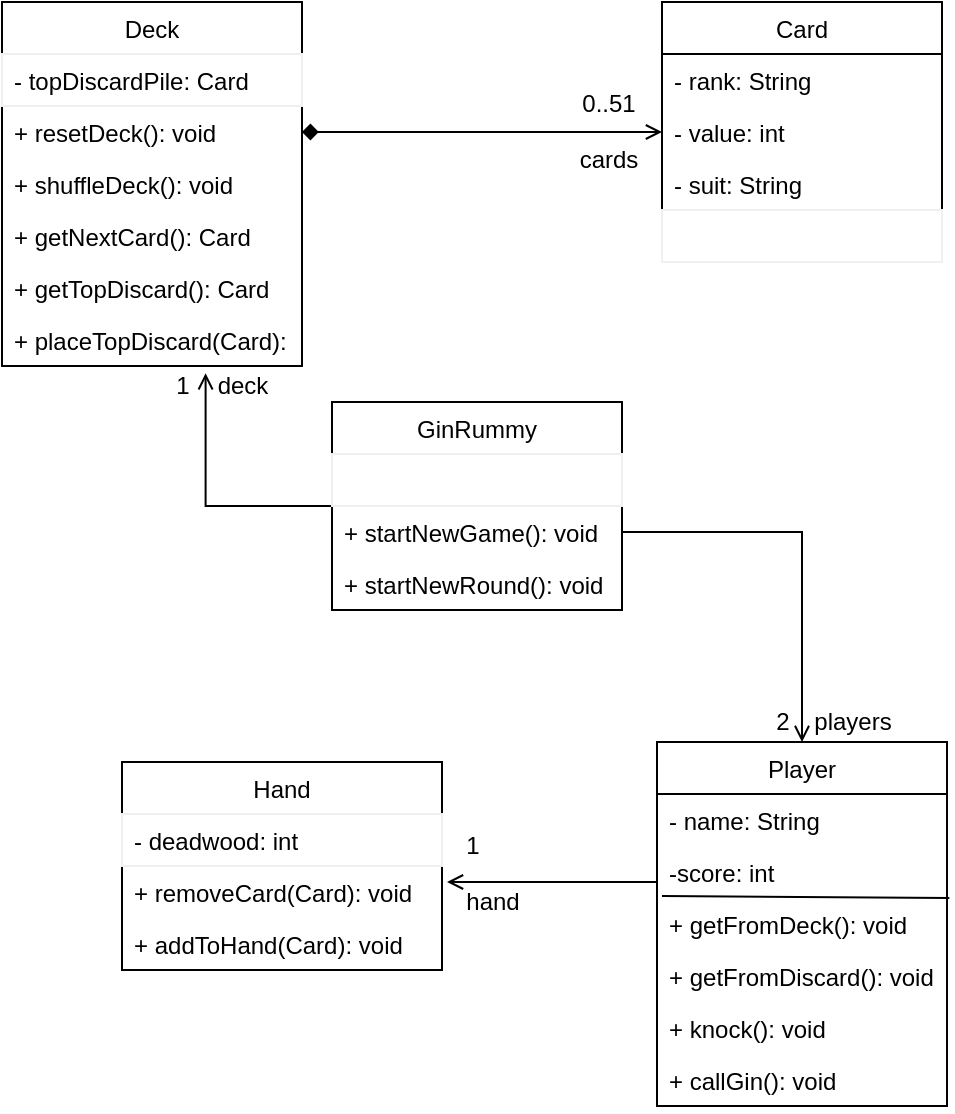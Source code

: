 <mxfile version="14.8.5" type="device"><diagram id="83G-iVeNIf1p2QS6cMxY" name="Page-1"><mxGraphModel dx="1038" dy="556" grid="1" gridSize="10" guides="1" tooltips="1" connect="1" arrows="1" fold="1" page="1" pageScale="1" pageWidth="850" pageHeight="1100" math="0" shadow="0"><root><mxCell id="0"/><mxCell id="1" parent="0"/><mxCell id="Ign9iIN8-Xl34UDNv2AH-1" value="Deck" style="swimlane;fontStyle=0;childLayout=stackLayout;horizontal=1;startSize=26;horizontalStack=0;resizeParent=1;resizeParentMax=0;resizeLast=0;collapsible=1;marginBottom=0;" vertex="1" parent="1"><mxGeometry x="190" y="430" width="150" height="182" as="geometry"><mxRectangle x="230" y="430" width="60" height="26" as="alternateBounds"/></mxGeometry></mxCell><mxCell id="Ign9iIN8-Xl34UDNv2AH-29" value="- topDiscardPile: Card" style="text;fillColor=none;align=left;verticalAlign=top;spacingLeft=4;spacingRight=4;overflow=hidden;rotatable=0;points=[[0,0.5],[1,0.5]];portConstraint=eastwest;strokeColor=#f0f0f0;" vertex="1" parent="Ign9iIN8-Xl34UDNv2AH-1"><mxGeometry y="26" width="150" height="26" as="geometry"/></mxCell><mxCell id="Ign9iIN8-Xl34UDNv2AH-2" value="+ resetDeck(): void" style="text;strokeColor=none;fillColor=none;align=left;verticalAlign=top;spacingLeft=4;spacingRight=4;overflow=hidden;rotatable=0;points=[[0,0.5],[1,0.5]];portConstraint=eastwest;" vertex="1" parent="Ign9iIN8-Xl34UDNv2AH-1"><mxGeometry y="52" width="150" height="26" as="geometry"/></mxCell><mxCell id="Ign9iIN8-Xl34UDNv2AH-3" value="+ shuffleDeck(): void" style="text;strokeColor=none;fillColor=none;align=left;verticalAlign=top;spacingLeft=4;spacingRight=4;overflow=hidden;rotatable=0;points=[[0,0.5],[1,0.5]];portConstraint=eastwest;" vertex="1" parent="Ign9iIN8-Xl34UDNv2AH-1"><mxGeometry y="78" width="150" height="26" as="geometry"/></mxCell><mxCell id="Ign9iIN8-Xl34UDNv2AH-4" value="+ getNextCard(): Card" style="text;strokeColor=none;fillColor=none;align=left;verticalAlign=top;spacingLeft=4;spacingRight=4;overflow=hidden;rotatable=0;points=[[0,0.5],[1,0.5]];portConstraint=eastwest;" vertex="1" parent="Ign9iIN8-Xl34UDNv2AH-1"><mxGeometry y="104" width="150" height="26" as="geometry"/></mxCell><mxCell id="Ign9iIN8-Xl34UDNv2AH-76" value="+ getTopDiscard(): Card" style="text;strokeColor=none;fillColor=none;align=left;verticalAlign=top;spacingLeft=4;spacingRight=4;overflow=hidden;rotatable=0;points=[[0,0.5],[1,0.5]];portConstraint=eastwest;" vertex="1" parent="Ign9iIN8-Xl34UDNv2AH-1"><mxGeometry y="130" width="150" height="26" as="geometry"/></mxCell><mxCell id="Ign9iIN8-Xl34UDNv2AH-75" value="+ placeTopDiscard(Card): void" style="text;strokeColor=none;fillColor=none;align=left;verticalAlign=top;spacingLeft=4;spacingRight=4;overflow=hidden;rotatable=0;points=[[0,0.5],[1,0.5]];portConstraint=eastwest;" vertex="1" parent="Ign9iIN8-Xl34UDNv2AH-1"><mxGeometry y="156" width="150" height="26" as="geometry"/></mxCell><mxCell id="Ign9iIN8-Xl34UDNv2AH-5" value="Player" style="swimlane;fontStyle=0;childLayout=stackLayout;horizontal=1;startSize=26;horizontalStack=0;resizeParent=1;resizeParentMax=0;resizeLast=0;collapsible=1;marginBottom=0;" vertex="1" parent="1"><mxGeometry x="517.5" y="800" width="145" height="182" as="geometry"/></mxCell><mxCell id="Ign9iIN8-Xl34UDNv2AH-41" value="- name: String" style="text;fillColor=none;align=left;verticalAlign=top;spacingLeft=4;spacingRight=4;overflow=hidden;rotatable=0;points=[[0,0.5],[1,0.5]];portConstraint=eastwest;" vertex="1" parent="Ign9iIN8-Xl34UDNv2AH-5"><mxGeometry y="26" width="145" height="26" as="geometry"/></mxCell><mxCell id="Ign9iIN8-Xl34UDNv2AH-31" value="-score: int" style="text;fillColor=none;align=left;verticalAlign=top;spacingLeft=4;spacingRight=4;overflow=hidden;rotatable=0;points=[[0,0.5],[1,0.5]];portConstraint=eastwest;sketch=0;" vertex="1" parent="Ign9iIN8-Xl34UDNv2AH-5"><mxGeometry y="52" width="145" height="26" as="geometry"/></mxCell><mxCell id="Ign9iIN8-Xl34UDNv2AH-6" value="+ getFromDeck(): void" style="text;fillColor=none;align=left;verticalAlign=top;spacingLeft=4;spacingRight=4;overflow=hidden;rotatable=0;points=[[0,0.5],[1,0.5]];portConstraint=eastwest;" vertex="1" parent="Ign9iIN8-Xl34UDNv2AH-5"><mxGeometry y="78" width="145" height="26" as="geometry"/></mxCell><mxCell id="Ign9iIN8-Xl34UDNv2AH-42" value="+ getFromDiscard(): void" style="text;fillColor=none;align=left;verticalAlign=top;spacingLeft=4;spacingRight=4;overflow=hidden;rotatable=0;points=[[0,0.5],[1,0.5]];portConstraint=eastwest;" vertex="1" parent="Ign9iIN8-Xl34UDNv2AH-5"><mxGeometry y="104" width="145" height="26" as="geometry"/></mxCell><mxCell id="Ign9iIN8-Xl34UDNv2AH-33" value="+ knock(): void " style="text;fillColor=none;align=left;verticalAlign=top;spacingLeft=4;spacingRight=4;overflow=hidden;rotatable=0;points=[[0,0.5],[1,0.5]];portConstraint=eastwest;" vertex="1" parent="Ign9iIN8-Xl34UDNv2AH-5"><mxGeometry y="130" width="145" height="26" as="geometry"/></mxCell><mxCell id="Ign9iIN8-Xl34UDNv2AH-34" value="+ callGin(): void" style="text;fillColor=none;align=left;verticalAlign=top;spacingLeft=4;spacingRight=4;overflow=hidden;rotatable=0;points=[[0,0.5],[1,0.5]];portConstraint=eastwest;" vertex="1" parent="Ign9iIN8-Xl34UDNv2AH-5"><mxGeometry y="156" width="145" height="26" as="geometry"/></mxCell><mxCell id="Ign9iIN8-Xl34UDNv2AH-9" value="Hand" style="swimlane;fontStyle=0;childLayout=stackLayout;horizontal=1;startSize=26;horizontalStack=0;resizeParent=1;resizeParentMax=0;resizeLast=0;collapsible=1;marginBottom=0;" vertex="1" parent="1"><mxGeometry x="250" y="810" width="160" height="104" as="geometry"/></mxCell><mxCell id="Ign9iIN8-Xl34UDNv2AH-10" value="- deadwood: int" style="text;fillColor=none;align=left;verticalAlign=top;spacingLeft=4;spacingRight=4;overflow=hidden;rotatable=0;points=[[0,0.5],[1,0.5]];portConstraint=eastwest;strokeColor=#f0f0f0;" vertex="1" parent="Ign9iIN8-Xl34UDNv2AH-9"><mxGeometry y="26" width="160" height="26" as="geometry"/></mxCell><mxCell id="Ign9iIN8-Xl34UDNv2AH-51" value="+ removeCard(Card): void" style="text;strokeColor=none;fillColor=none;align=left;verticalAlign=top;spacingLeft=4;spacingRight=4;overflow=hidden;rotatable=0;points=[[0,0.5],[1,0.5]];portConstraint=eastwest;" vertex="1" parent="Ign9iIN8-Xl34UDNv2AH-9"><mxGeometry y="52" width="160" height="26" as="geometry"/></mxCell><mxCell id="Ign9iIN8-Xl34UDNv2AH-12" value="+ addToHand(Card): void" style="text;strokeColor=none;fillColor=none;align=left;verticalAlign=top;spacingLeft=4;spacingRight=4;overflow=hidden;rotatable=0;points=[[0,0.5],[1,0.5]];portConstraint=eastwest;" vertex="1" parent="Ign9iIN8-Xl34UDNv2AH-9"><mxGeometry y="78" width="160" height="26" as="geometry"/></mxCell><mxCell id="Ign9iIN8-Xl34UDNv2AH-13" value="Card" style="swimlane;fontStyle=0;childLayout=stackLayout;horizontal=1;startSize=26;horizontalStack=0;resizeParent=1;resizeParentMax=0;resizeLast=0;collapsible=1;marginBottom=0;" vertex="1" parent="1"><mxGeometry x="520" y="430" width="140" height="130" as="geometry"><mxRectangle x="520" y="430" width="60" height="26" as="alternateBounds"/></mxGeometry></mxCell><mxCell id="Ign9iIN8-Xl34UDNv2AH-14" value="- rank: String" style="text;strokeColor=none;fillColor=none;align=left;verticalAlign=top;spacingLeft=4;spacingRight=4;overflow=hidden;rotatable=0;points=[[0,0.5],[1,0.5]];portConstraint=eastwest;" vertex="1" parent="Ign9iIN8-Xl34UDNv2AH-13"><mxGeometry y="26" width="140" height="26" as="geometry"/></mxCell><mxCell id="Ign9iIN8-Xl34UDNv2AH-15" value="- value: int" style="text;strokeColor=none;fillColor=none;align=left;verticalAlign=top;spacingLeft=4;spacingRight=4;overflow=hidden;rotatable=0;points=[[0,0.5],[1,0.5]];portConstraint=eastwest;" vertex="1" parent="Ign9iIN8-Xl34UDNv2AH-13"><mxGeometry y="52" width="140" height="26" as="geometry"/></mxCell><mxCell id="Ign9iIN8-Xl34UDNv2AH-16" value="- suit: String" style="text;strokeColor=none;fillColor=none;align=left;verticalAlign=top;spacingLeft=4;spacingRight=4;overflow=hidden;rotatable=0;points=[[0,0.5],[1,0.5]];portConstraint=eastwest;" vertex="1" parent="Ign9iIN8-Xl34UDNv2AH-13"><mxGeometry y="78" width="140" height="26" as="geometry"/></mxCell><mxCell id="Ign9iIN8-Xl34UDNv2AH-50" value="" style="text;fillColor=none;align=left;verticalAlign=top;spacingLeft=4;spacingRight=4;overflow=hidden;rotatable=0;points=[[0,0.5],[1,0.5]];portConstraint=eastwest;strokeColor=#f0f0f0;" vertex="1" parent="Ign9iIN8-Xl34UDNv2AH-13"><mxGeometry y="104" width="140" height="26" as="geometry"/></mxCell><mxCell id="Ign9iIN8-Xl34UDNv2AH-35" style="edgeStyle=orthogonalEdgeStyle;rounded=0;orthogonalLoop=1;jettySize=auto;html=1;startArrow=none;startFill=0;endArrow=open;endFill=0;exitX=0.001;exitY=0;exitDx=0;exitDy=0;exitPerimeter=0;entryX=0.045;entryY=0.18;entryDx=0;entryDy=0;entryPerimeter=0;" edge="1" parent="1" source="Ign9iIN8-Xl34UDNv2AH-19" target="Ign9iIN8-Xl34UDNv2AH-37"><mxGeometry relative="1" as="geometry"><mxPoint x="280" y="650" as="targetPoint"/><Array as="points"><mxPoint x="292" y="682"/></Array></mxGeometry></mxCell><mxCell id="Ign9iIN8-Xl34UDNv2AH-17" value="GinRummy" style="swimlane;fontStyle=0;childLayout=stackLayout;horizontal=1;startSize=26;horizontalStack=0;resizeParent=1;resizeParentMax=0;resizeLast=0;collapsible=1;marginBottom=0;" vertex="1" parent="1"><mxGeometry x="355" y="630" width="145" height="104" as="geometry"/></mxCell><mxCell id="Ign9iIN8-Xl34UDNv2AH-18" value="" style="text;fillColor=none;align=left;verticalAlign=top;spacingLeft=4;spacingRight=4;overflow=hidden;rotatable=0;points=[[0,0.5],[1,0.5]];portConstraint=eastwest;strokeColor=#f0f0f0;" vertex="1" parent="Ign9iIN8-Xl34UDNv2AH-17"><mxGeometry y="26" width="145" height="26" as="geometry"/></mxCell><mxCell id="Ign9iIN8-Xl34UDNv2AH-19" value="+ startNewGame(): void" style="text;strokeColor=none;fillColor=none;align=left;verticalAlign=top;spacingLeft=4;spacingRight=4;overflow=hidden;rotatable=0;points=[[0,0.5],[1,0.5]];portConstraint=eastwest;" vertex="1" parent="Ign9iIN8-Xl34UDNv2AH-17"><mxGeometry y="52" width="145" height="26" as="geometry"/></mxCell><mxCell id="Ign9iIN8-Xl34UDNv2AH-20" value="+ startNewRound(): void" style="text;strokeColor=none;fillColor=none;align=left;verticalAlign=top;spacingLeft=4;spacingRight=4;overflow=hidden;rotatable=0;points=[[0,0.5],[1,0.5]];portConstraint=eastwest;" vertex="1" parent="Ign9iIN8-Xl34UDNv2AH-17"><mxGeometry y="78" width="145" height="26" as="geometry"/></mxCell><mxCell id="Ign9iIN8-Xl34UDNv2AH-21" style="rounded=0;orthogonalLoop=1;jettySize=auto;html=1;exitX=1;exitY=0.5;exitDx=0;exitDy=0;entryX=0;entryY=0.5;entryDx=0;entryDy=0;startArrow=diamond;startFill=1;endArrow=open;endFill=0;" edge="1" parent="1" source="Ign9iIN8-Xl34UDNv2AH-2" target="Ign9iIN8-Xl34UDNv2AH-15"><mxGeometry relative="1" as="geometry"/></mxCell><mxCell id="Ign9iIN8-Xl34UDNv2AH-22" value="0..51" style="text;html=1;align=center;verticalAlign=middle;resizable=0;points=[];autosize=1;strokeColor=none;" vertex="1" parent="1"><mxGeometry x="472.5" y="471" width="40" height="20" as="geometry"/></mxCell><mxCell id="Ign9iIN8-Xl34UDNv2AH-23" value="cards" style="text;html=1;align=center;verticalAlign=middle;resizable=0;points=[];autosize=1;strokeColor=none;" vertex="1" parent="1"><mxGeometry x="467.5" y="499" width="50" height="20" as="geometry"/></mxCell><mxCell id="Ign9iIN8-Xl34UDNv2AH-25" style="edgeStyle=none;rounded=0;orthogonalLoop=1;jettySize=auto;html=1;exitX=0;exitY=0.5;exitDx=0;exitDy=0;entryX=1;entryY=0.5;entryDx=0;entryDy=0;startArrow=none;startFill=0;endArrow=open;endFill=0;" edge="1" parent="1"><mxGeometry relative="1" as="geometry"><mxPoint x="517.5" y="870" as="sourcePoint"/><mxPoint x="412.5" y="870" as="targetPoint"/></mxGeometry></mxCell><mxCell id="Ign9iIN8-Xl34UDNv2AH-26" value="1" style="text;html=1;align=center;verticalAlign=middle;resizable=0;points=[];autosize=1;strokeColor=none;" vertex="1" parent="1"><mxGeometry x="415" y="842" width="20" height="20" as="geometry"/></mxCell><mxCell id="Ign9iIN8-Xl34UDNv2AH-27" value="hand" style="text;html=1;align=center;verticalAlign=middle;resizable=0;points=[];autosize=1;strokeColor=none;" vertex="1" parent="1"><mxGeometry x="415" y="870" width="40" height="20" as="geometry"/></mxCell><mxCell id="Ign9iIN8-Xl34UDNv2AH-36" value="1" style="text;html=1;align=center;verticalAlign=middle;resizable=0;points=[];autosize=1;strokeColor=none;" vertex="1" parent="1"><mxGeometry x="270" y="612" width="20" height="20" as="geometry"/></mxCell><mxCell id="Ign9iIN8-Xl34UDNv2AH-37" value="deck" style="text;html=1;align=center;verticalAlign=middle;resizable=0;points=[];autosize=1;strokeColor=none;" vertex="1" parent="1"><mxGeometry x="290" y="612" width="40" height="20" as="geometry"/></mxCell><mxCell id="Ign9iIN8-Xl34UDNv2AH-38" style="edgeStyle=orthogonalEdgeStyle;rounded=0;orthogonalLoop=1;jettySize=auto;html=1;exitX=1;exitY=0.5;exitDx=0;exitDy=0;entryX=0.5;entryY=0;entryDx=0;entryDy=0;startArrow=none;startFill=0;endArrow=open;endFill=0;" edge="1" parent="1" source="Ign9iIN8-Xl34UDNv2AH-19" target="Ign9iIN8-Xl34UDNv2AH-5"><mxGeometry relative="1" as="geometry"/></mxCell><mxCell id="Ign9iIN8-Xl34UDNv2AH-39" value="2" style="text;html=1;align=center;verticalAlign=middle;resizable=0;points=[];autosize=1;strokeColor=none;" vertex="1" parent="1"><mxGeometry x="570" y="780" width="20" height="20" as="geometry"/></mxCell><mxCell id="Ign9iIN8-Xl34UDNv2AH-40" value="players" style="text;html=1;align=center;verticalAlign=middle;resizable=0;points=[];autosize=1;strokeColor=none;" vertex="1" parent="1"><mxGeometry x="590" y="780" width="50" height="20" as="geometry"/></mxCell><mxCell id="Ign9iIN8-Xl34UDNv2AH-77" value="" style="endArrow=none;html=1;fontSize=11;entryX=1.008;entryY=1;entryDx=0;entryDy=0;entryPerimeter=0;" edge="1" parent="1" target="Ign9iIN8-Xl34UDNv2AH-31"><mxGeometry width="50" height="50" relative="1" as="geometry"><mxPoint x="520" y="877" as="sourcePoint"/><mxPoint x="700" y="860" as="targetPoint"/></mxGeometry></mxCell></root></mxGraphModel></diagram></mxfile>